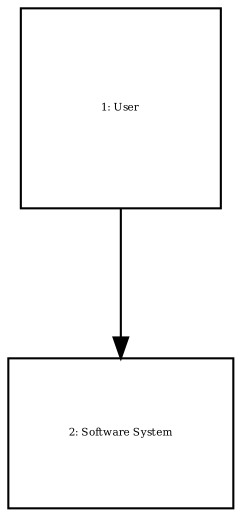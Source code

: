 digraph {
  compound=true
  graph [splines=polyline,rankdir=TB,ranksep=1.0,nodesep=1.0,fontsize=5]
  node [shape=box,fontsize=5]
  edge []

  subgraph cluster_enterprise {
    margin=25
  }

  1 [width=1.333333,height=1.333333,fixedsize=true,id=1,label="1: User"]
  2 [width=1.500000,height=1.000000,fixedsize=true,id=2,label="2: Software System"]

  1 -> 2 [id=5]
}